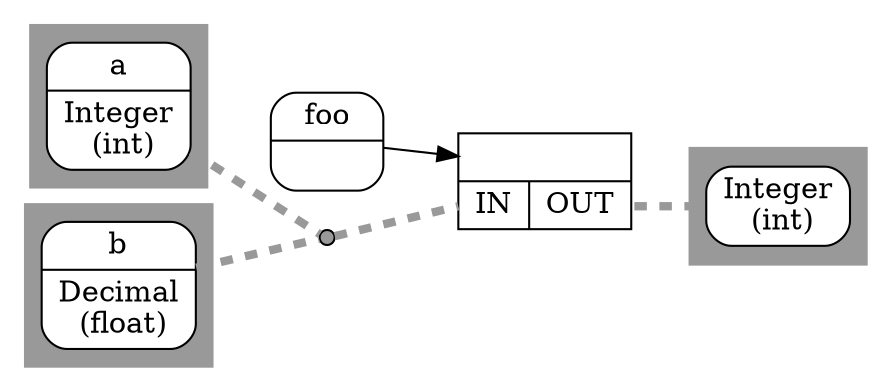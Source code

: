 digraph structs {
    rankdir=LR; 
    splines=line;
    graph[style="filled",color="gray60"];
    node [shape=record,style="filled", fillcolor="white"];
    edge[penwidth="4.0",arrowhead="none",style="dashed",color="gray60"]; 
    subgraph cluster_1 {
        "node1" [
            label = "<f0> a| <f1>Integer\n (int)";
            shape = "Mrecord";
        ];
	}   
    subgraph cluster_2 {
        "node2" [
            label = "<f0> b| <f1>Decimal\n (float)";
            shape = "Mrecord";
        ];
	}   
    subgraph cluster_3 {
        "node3" [
            label = "<f0>Integer\n (int)";
            shape = "Mrecord";
        ];
	}  

    subgraph cluster_4 {
        node5[label="<name>|{<in>IN|<out>OUT}"];
        "node4" [
            label = "<f0> foo| <f1>\n";
            shape = "Mrecord";
        ];
        color="white";
        node6[shape=point,style="filled",width="0.1",fillcolor="gray60" color="black"];
	}

    
    
    node1 -> node6
    node2 -> node6;
    node6 -> node5:in;
    node4 -> node5:name [penwidth="1.0",arrowhead="normal",color="black",style="solid"];
    node5:out -> node3;
} 